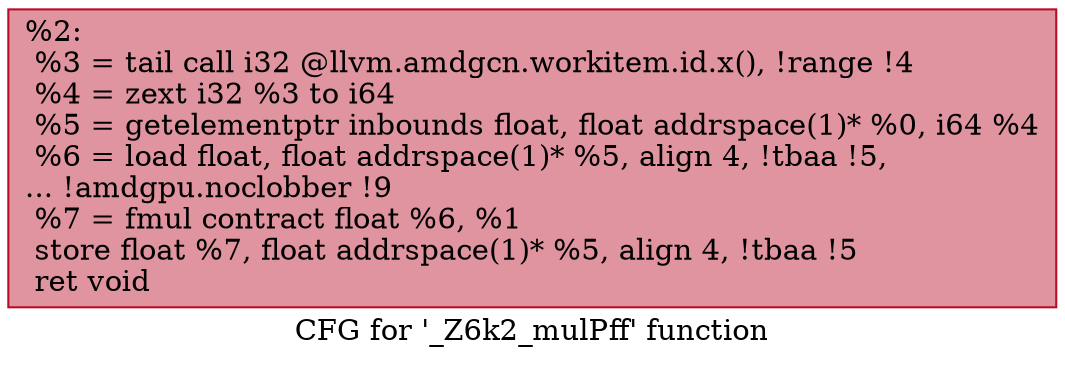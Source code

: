digraph "CFG for '_Z6k2_mulPff' function" {
	label="CFG for '_Z6k2_mulPff' function";

	Node0x4cc4b40 [shape=record,color="#b70d28ff", style=filled, fillcolor="#b70d2870",label="{%2:\l  %3 = tail call i32 @llvm.amdgcn.workitem.id.x(), !range !4\l  %4 = zext i32 %3 to i64\l  %5 = getelementptr inbounds float, float addrspace(1)* %0, i64 %4\l  %6 = load float, float addrspace(1)* %5, align 4, !tbaa !5,\l... !amdgpu.noclobber !9\l  %7 = fmul contract float %6, %1\l  store float %7, float addrspace(1)* %5, align 4, !tbaa !5\l  ret void\l}"];
}
